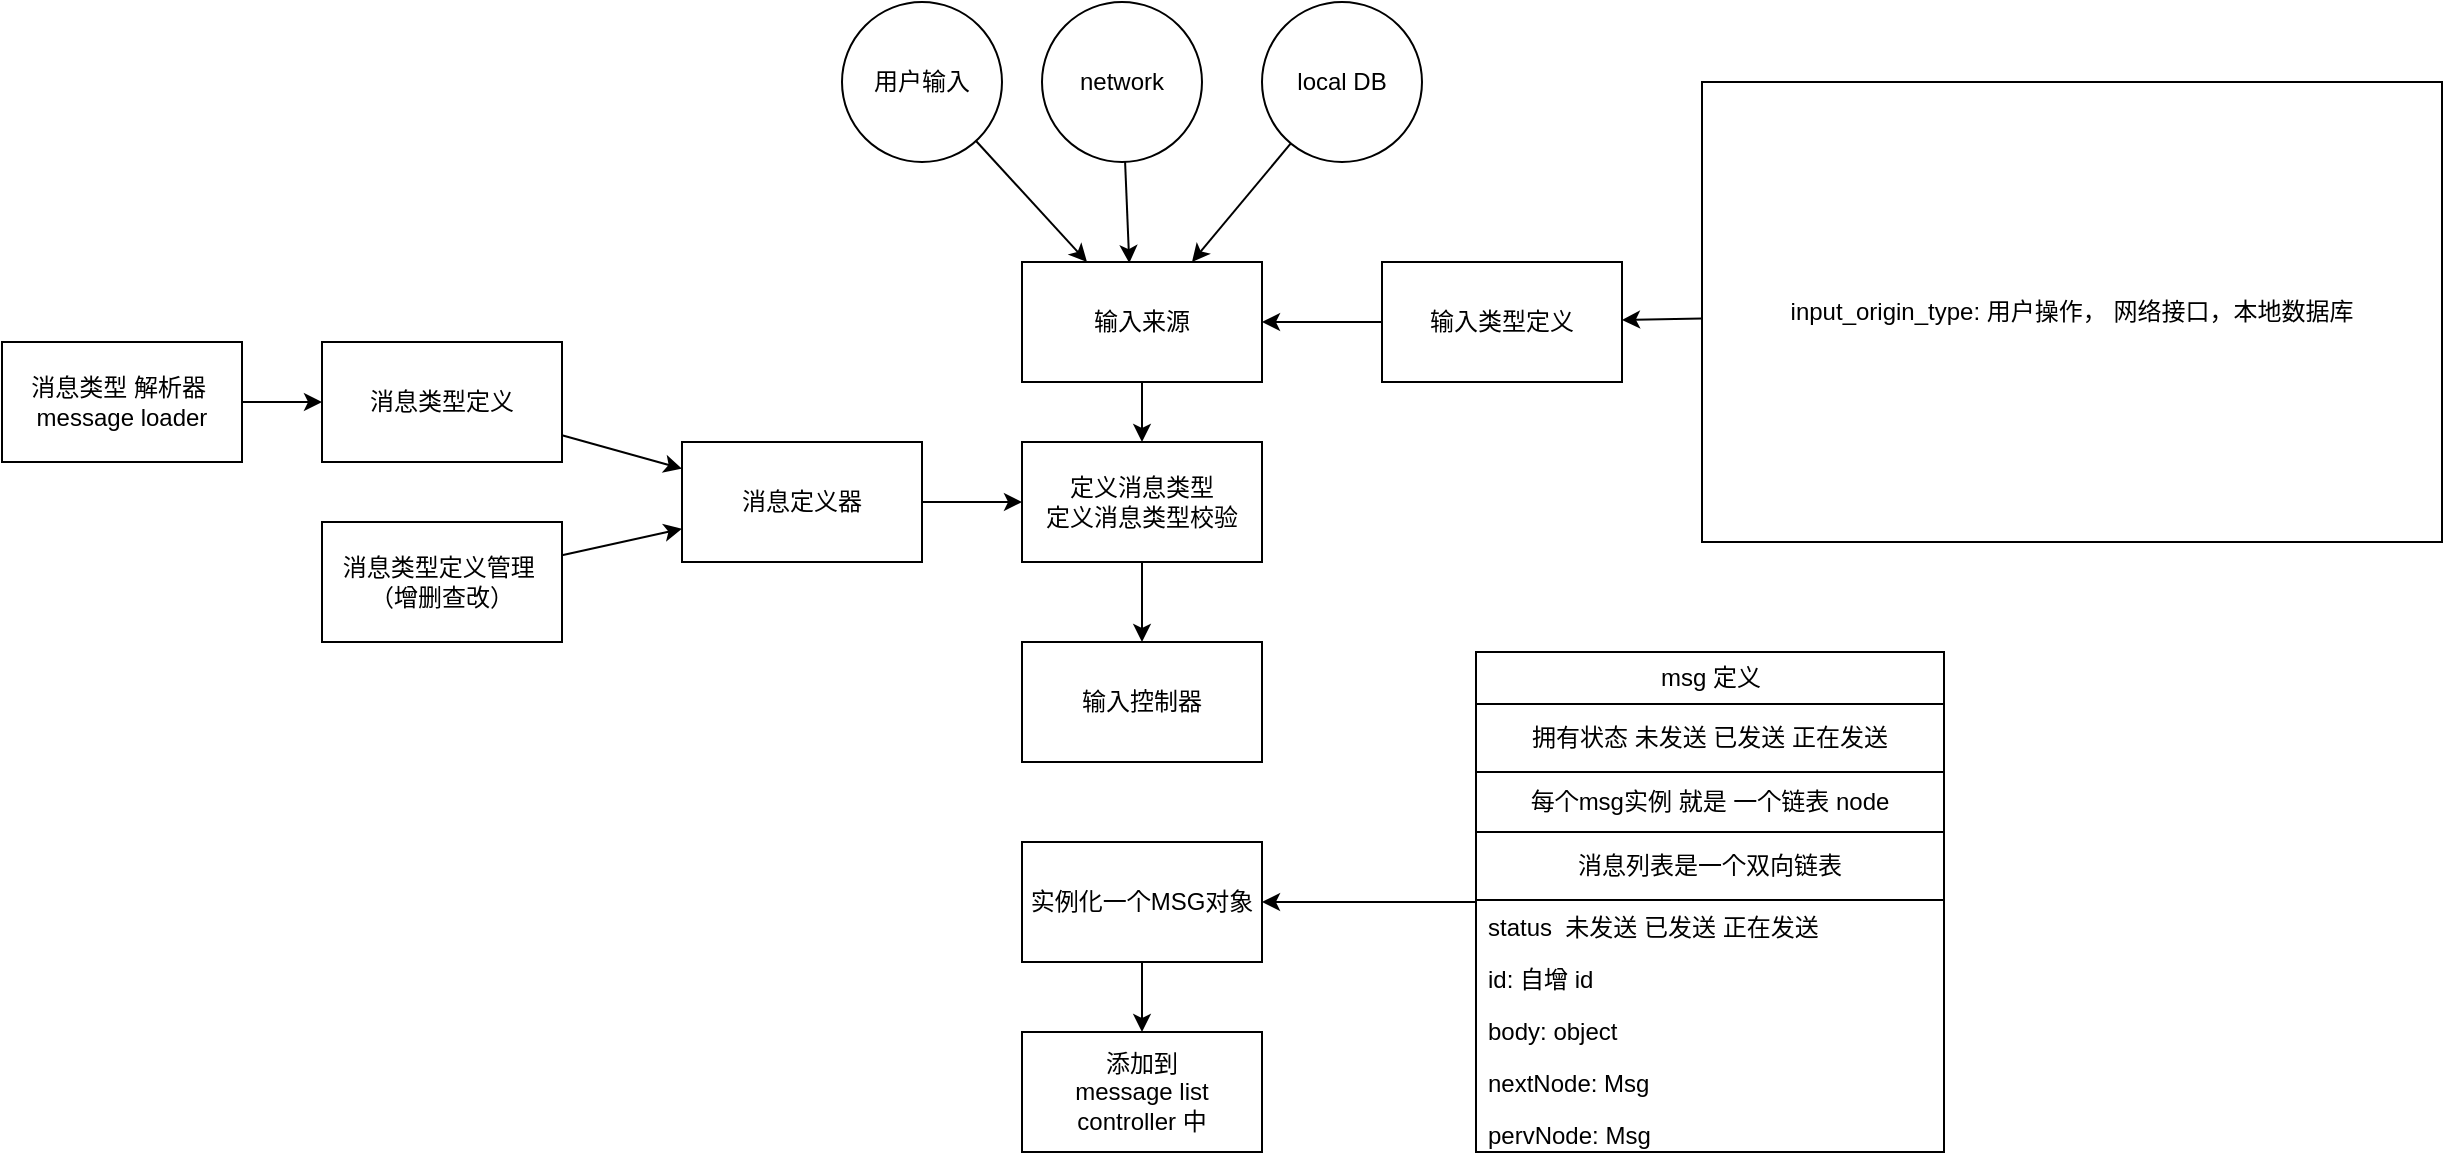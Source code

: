 <mxfile>
    <diagram id="Lw0htBkA6Xe_bZU2wYI8" name="第 1 页">
        <mxGraphModel dx="1776" dy="1781" grid="1" gridSize="10" guides="1" tooltips="1" connect="1" arrows="1" fold="1" page="1" pageScale="1" pageWidth="827" pageHeight="1169" math="0" shadow="0">
            <root>
                <mxCell id="0"/>
                <mxCell id="1" parent="0"/>
                <mxCell id="16" value="输入控制器" style="rounded=0;whiteSpace=wrap;html=1;" parent="1" vertex="1">
                    <mxGeometry x="70" y="-50" width="120" height="60" as="geometry"/>
                </mxCell>
                <mxCell id="67" value="" style="edgeStyle=none;html=1;" parent="1" source="18" target="23" edge="1">
                    <mxGeometry relative="1" as="geometry"/>
                </mxCell>
                <mxCell id="18" value="实例化一个MSG对象" style="rounded=0;whiteSpace=wrap;html=1;" parent="1" vertex="1">
                    <mxGeometry x="70" y="50" width="120" height="60" as="geometry"/>
                </mxCell>
                <mxCell id="23" value="添加到 &lt;br&gt;message list controller 中" style="whiteSpace=wrap;html=1;rounded=0;" parent="1" vertex="1">
                    <mxGeometry x="70" y="145" width="120" height="60" as="geometry"/>
                </mxCell>
                <mxCell id="65" style="edgeStyle=none;html=1;entryX=1;entryY=0.5;entryDx=0;entryDy=0;" parent="1" source="28" target="18" edge="1">
                    <mxGeometry relative="1" as="geometry"/>
                </mxCell>
                <mxCell id="28" value="msg 定义" style="swimlane;fontStyle=0;childLayout=stackLayout;horizontal=1;startSize=26;fillColor=none;horizontalStack=0;resizeParent=1;resizeParentMax=0;resizeLast=0;collapsible=1;marginBottom=0;html=1;" parent="1" vertex="1">
                    <mxGeometry x="297" y="-45" width="234" height="250" as="geometry"/>
                </mxCell>
                <mxCell id="34" value="拥有状态 未发送 已发送 正在发送" style="whiteSpace=wrap;html=1;" parent="28" vertex="1">
                    <mxGeometry y="26" width="234" height="34" as="geometry"/>
                </mxCell>
                <mxCell id="33" value="每个msg实例 就是 一个链表 node" style="whiteSpace=wrap;html=1;" parent="28" vertex="1">
                    <mxGeometry y="60" width="234" height="30" as="geometry"/>
                </mxCell>
                <mxCell id="32" value="消息列表是一个双向链表" style="rounded=0;whiteSpace=wrap;html=1;" parent="28" vertex="1">
                    <mxGeometry y="90" width="234" height="34" as="geometry"/>
                </mxCell>
                <mxCell id="60" value="status&amp;nbsp; 未发送 已发送 正在发送" style="text;strokeColor=none;fillColor=none;align=left;verticalAlign=top;spacingLeft=4;spacingRight=4;overflow=hidden;rotatable=0;points=[[0,0.5],[1,0.5]];portConstraint=eastwest;whiteSpace=wrap;html=1;" parent="28" vertex="1">
                    <mxGeometry y="124" width="234" height="26" as="geometry"/>
                </mxCell>
                <mxCell id="29" value="id: 自增 id" style="text;strokeColor=none;fillColor=none;align=left;verticalAlign=top;spacingLeft=4;spacingRight=4;overflow=hidden;rotatable=0;points=[[0,0.5],[1,0.5]];portConstraint=eastwest;whiteSpace=wrap;html=1;" parent="28" vertex="1">
                    <mxGeometry y="150" width="234" height="26" as="geometry"/>
                </mxCell>
                <mxCell id="30" value="body: object" style="text;strokeColor=none;fillColor=none;align=left;verticalAlign=top;spacingLeft=4;spacingRight=4;overflow=hidden;rotatable=0;points=[[0,0.5],[1,0.5]];portConstraint=eastwest;whiteSpace=wrap;html=1;" parent="28" vertex="1">
                    <mxGeometry y="176" width="234" height="26" as="geometry"/>
                </mxCell>
                <mxCell id="62" value="nextNode: Msg&amp;nbsp;" style="text;strokeColor=none;fillColor=none;align=left;verticalAlign=top;spacingLeft=4;spacingRight=4;overflow=hidden;rotatable=0;points=[[0,0.5],[1,0.5]];portConstraint=eastwest;whiteSpace=wrap;html=1;" parent="28" vertex="1">
                    <mxGeometry y="202" width="234" height="26" as="geometry"/>
                </mxCell>
                <mxCell id="31" value="pervNode: Msg" style="text;strokeColor=none;fillColor=none;align=left;verticalAlign=top;spacingLeft=4;spacingRight=4;overflow=hidden;rotatable=0;points=[[0,0.5],[1,0.5]];portConstraint=eastwest;whiteSpace=wrap;html=1;" parent="28" vertex="1">
                    <mxGeometry y="228" width="234" height="22" as="geometry"/>
                </mxCell>
                <mxCell id="75" value="" style="edgeStyle=none;html=1;" parent="1" source="52" target="16" edge="1">
                    <mxGeometry relative="1" as="geometry"/>
                </mxCell>
                <mxCell id="52" value="定义消息类型&lt;br&gt;定义消息类型校验" style="whiteSpace=wrap;html=1;" parent="1" vertex="1">
                    <mxGeometry x="70" y="-150" width="120" height="60" as="geometry"/>
                </mxCell>
                <mxCell id="54" style="edgeStyle=none;html=1;entryX=0.5;entryY=0;entryDx=0;entryDy=0;" parent="1" source="53" target="52" edge="1">
                    <mxGeometry relative="1" as="geometry"/>
                </mxCell>
                <mxCell id="53" value="输入来源" style="whiteSpace=wrap;html=1;" parent="1" vertex="1">
                    <mxGeometry x="70" y="-240" width="120" height="60" as="geometry"/>
                </mxCell>
                <mxCell id="58" style="edgeStyle=none;html=1;" parent="1" source="56" target="53" edge="1">
                    <mxGeometry relative="1" as="geometry"/>
                </mxCell>
                <mxCell id="56" value="用户输入" style="ellipse;whiteSpace=wrap;html=1;" parent="1" vertex="1">
                    <mxGeometry x="-20" y="-370" width="80" height="80" as="geometry"/>
                </mxCell>
                <mxCell id="59" style="edgeStyle=none;html=1;entryX=0.447;entryY=0.009;entryDx=0;entryDy=0;entryPerimeter=0;" parent="1" source="57" target="53" edge="1">
                    <mxGeometry relative="1" as="geometry"/>
                </mxCell>
                <mxCell id="57" value="network" style="ellipse;whiteSpace=wrap;html=1;" parent="1" vertex="1">
                    <mxGeometry x="80" y="-370" width="80" height="80" as="geometry"/>
                </mxCell>
                <mxCell id="73" value="" style="edgeStyle=none;html=1;" parent="1" source="70" target="52" edge="1">
                    <mxGeometry relative="1" as="geometry"/>
                </mxCell>
                <mxCell id="70" value="消息定义器" style="whiteSpace=wrap;html=1;" parent="1" vertex="1">
                    <mxGeometry x="-100" y="-150" width="120" height="60" as="geometry"/>
                </mxCell>
                <mxCell id="77" value="" style="edgeStyle=none;html=1;" parent="1" source="76" target="70" edge="1">
                    <mxGeometry relative="1" as="geometry"/>
                </mxCell>
                <mxCell id="76" value="消息类型定义" style="whiteSpace=wrap;html=1;" parent="1" vertex="1">
                    <mxGeometry x="-280" y="-200" width="120" height="60" as="geometry"/>
                </mxCell>
                <mxCell id="80" value="" style="edgeStyle=none;html=1;" parent="1" source="78" target="70" edge="1">
                    <mxGeometry relative="1" as="geometry"/>
                </mxCell>
                <mxCell id="78" value="消息类型定义管理&amp;nbsp;&lt;br&gt;（增删查改）" style="whiteSpace=wrap;html=1;" parent="1" vertex="1">
                    <mxGeometry x="-280" y="-110" width="120" height="60" as="geometry"/>
                </mxCell>
                <mxCell id="83" value="" style="edgeStyle=none;html=1;" parent="1" source="82" target="76" edge="1">
                    <mxGeometry relative="1" as="geometry"/>
                </mxCell>
                <mxCell id="82" value="消息类型 解析器&amp;nbsp;&lt;br&gt;message loader" style="whiteSpace=wrap;html=1;" parent="1" vertex="1">
                    <mxGeometry x="-440" y="-200" width="120" height="60" as="geometry"/>
                </mxCell>
                <mxCell id="85" value="" style="edgeStyle=none;html=1;" parent="1" source="84" target="53" edge="1">
                    <mxGeometry relative="1" as="geometry"/>
                </mxCell>
                <mxCell id="84" value="输入类型定义" style="whiteSpace=wrap;html=1;" parent="1" vertex="1">
                    <mxGeometry x="250" y="-240" width="120" height="60" as="geometry"/>
                </mxCell>
                <mxCell id="87" value="" style="edgeStyle=none;html=1;" parent="1" source="86" target="84" edge="1">
                    <mxGeometry relative="1" as="geometry"/>
                </mxCell>
                <mxCell id="86" value="input_origin_type: 用户操作， 网络接口，本地数据库&lt;br&gt;" style="whiteSpace=wrap;html=1;" parent="1" vertex="1">
                    <mxGeometry x="410" y="-330" width="370" height="230" as="geometry"/>
                </mxCell>
                <mxCell id="89" style="edgeStyle=none;html=1;" parent="1" source="88" target="53" edge="1">
                    <mxGeometry relative="1" as="geometry"/>
                </mxCell>
                <mxCell id="88" value="local DB" style="ellipse;whiteSpace=wrap;html=1;" parent="1" vertex="1">
                    <mxGeometry x="190" y="-370" width="80" height="80" as="geometry"/>
                </mxCell>
            </root>
        </mxGraphModel>
    </diagram>
</mxfile>